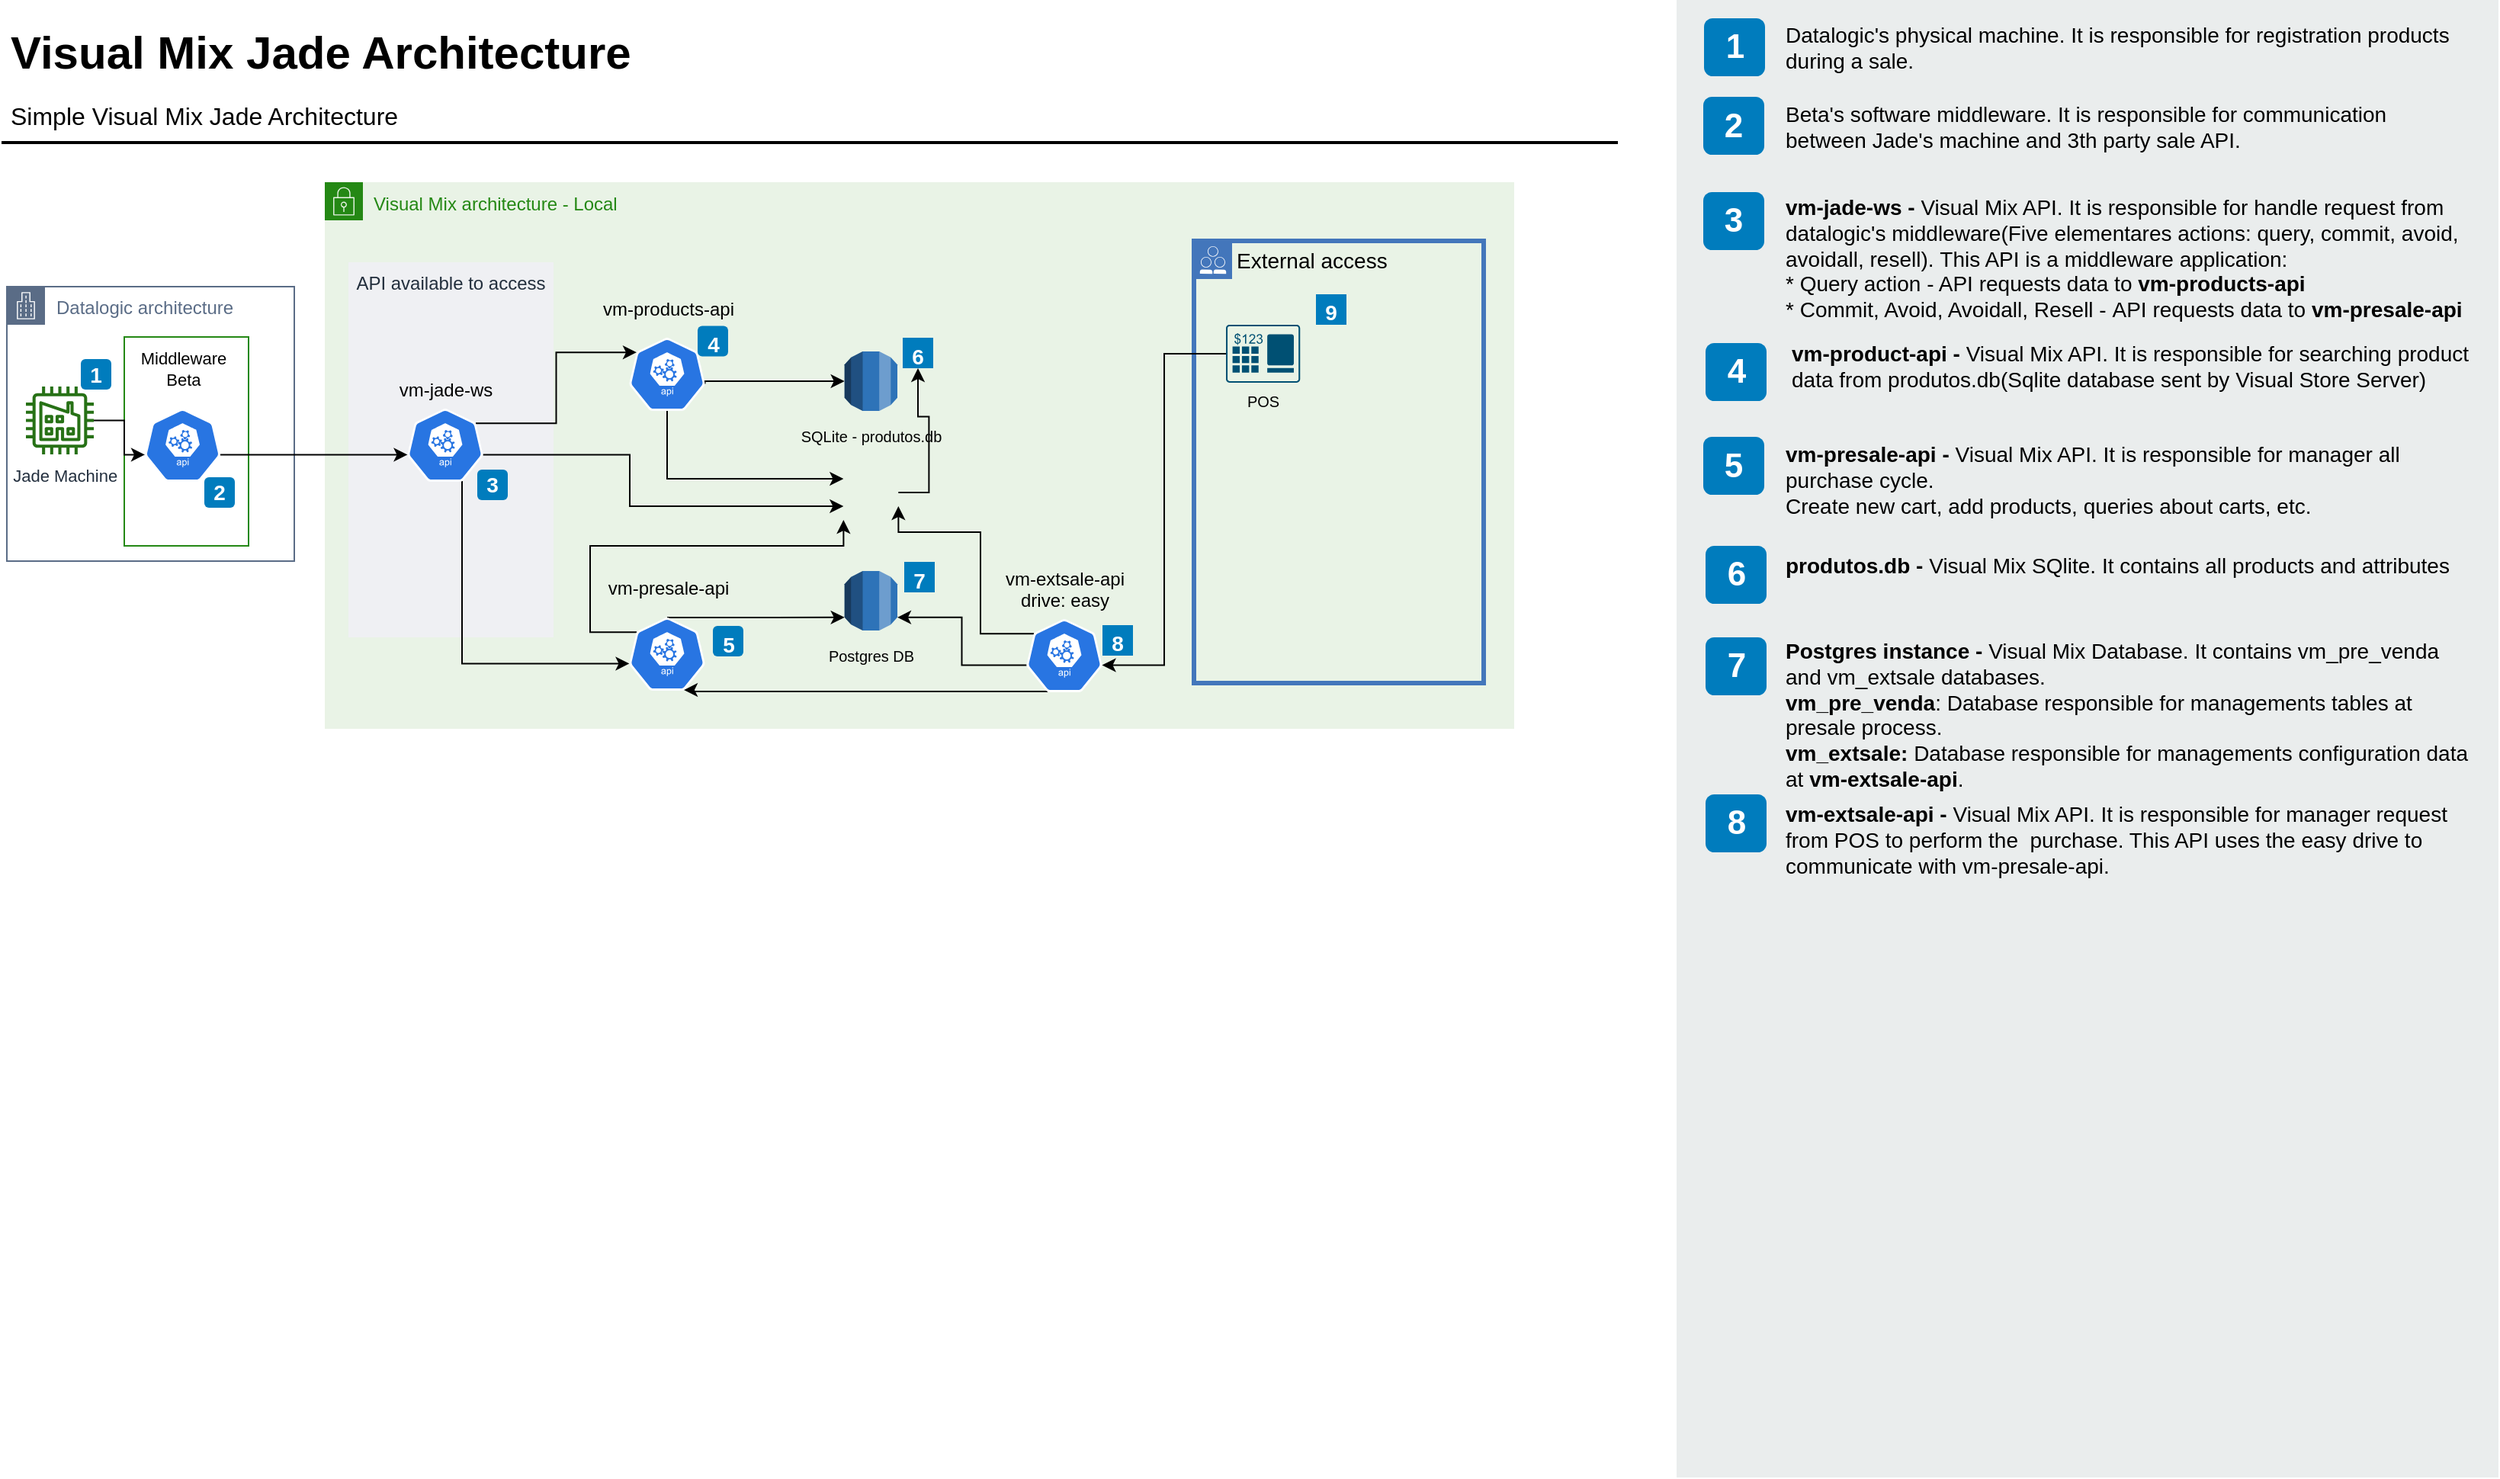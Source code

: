 <mxfile version="13.6.2" type="github">
  <diagram id="Ht1M8jgEwFfnCIfOTk4-" name="Page-1">
    <mxGraphModel dx="1660" dy="1324" grid="1" gridSize="10" guides="1" tooltips="1" connect="1" arrows="1" fold="1" page="1" pageScale="1" pageWidth="827" pageHeight="1169" math="0" shadow="0">
      <root>
        <mxCell id="0" />
        <mxCell id="1" parent="0" />
        <mxCell id="UEzPUAAOIrF-is8g5C7q-1" value="Datalogic architecture" style="points=[[0,0],[0.25,0],[0.5,0],[0.75,0],[1,0],[1,0.25],[1,0.5],[1,0.75],[1,1],[0.75,1],[0.5,1],[0.25,1],[0,1],[0,0.75],[0,0.5],[0,0.25]];outlineConnect=0;gradientColor=none;html=1;whiteSpace=wrap;fontSize=12;fontStyle=0;shape=mxgraph.aws4.group;grIcon=mxgraph.aws4.group_corporate_data_center;strokeColor=#5A6C86;fillColor=none;verticalAlign=top;align=left;spacingLeft=30;fontColor=#5A6C86;dashed=0;" parent="1" vertex="1">
          <mxGeometry x="11.5" y="240" width="188.5" height="180" as="geometry" />
        </mxCell>
        <mxCell id="UEzPUAAOIrF-is8g5C7q-5" value="" style="whiteSpace=wrap;html=1;dashed=0;fontColor=#AAB7B8;fontStyle=0;align=left;verticalAlign=top;strokeColor=#248814;fillColor=none;gradientColor=none;spacingLeft=30;" parent="1" vertex="1">
          <mxGeometry x="88.5" y="273" width="81.5" height="137" as="geometry" />
        </mxCell>
        <mxCell id="-QjtrjUzRDEMRZ5MF8oH-9" value="1" style="rounded=1;whiteSpace=wrap;html=1;fillColor=#007CBD;strokeColor=none;fontColor=#FFFFFF;fontStyle=1;fontSize=14;" parent="1" vertex="1">
          <mxGeometry x="60" y="287.5" width="20" height="20" as="geometry" />
        </mxCell>
        <mxCell id="-QjtrjUzRDEMRZ5MF8oH-47" value="Visual Mix Jade Architecture" style="text;html=1;resizable=0;points=[];autosize=1;align=left;verticalAlign=top;spacingTop=-4;fontSize=30;fontStyle=1" parent="1" vertex="1">
          <mxGeometry x="12" y="65.5" width="420" height="40" as="geometry" />
        </mxCell>
        <mxCell id="-QjtrjUzRDEMRZ5MF8oH-48" value="Simple Visual Mix Jade Architecture" style="text;html=1;resizable=0;points=[];autosize=1;align=left;verticalAlign=top;spacingTop=-4;fontSize=16" parent="1" vertex="1">
          <mxGeometry x="12" y="115.5" width="270" height="20" as="geometry" />
        </mxCell>
        <mxCell id="SCVMTBWpLvtzJIhz15lM-1" value="" style="line;strokeWidth=2;html=1;fontSize=14;" parent="1" vertex="1">
          <mxGeometry x="8" y="140.5" width="1060" height="10" as="geometry" />
        </mxCell>
        <mxCell id="7OVz4w7n9kzEPWy-4BBC-3" value="" style="rounded=0;whiteSpace=wrap;html=1;fillColor=#EAEDED;fontSize=22;fontColor=#FFFFFF;strokeColor=none;labelBackgroundColor=none;" parent="1" vertex="1">
          <mxGeometry x="1106.5" y="52" width="539" height="969" as="geometry" />
        </mxCell>
        <mxCell id="7OVz4w7n9kzEPWy-4BBC-4" value="1" style="rounded=1;whiteSpace=wrap;html=1;fillColor=#007CBD;strokeColor=none;fontColor=#FFFFFF;fontStyle=1;fontSize=22;labelBackgroundColor=none;" parent="1" vertex="1">
          <mxGeometry x="1124.5" y="64" width="40" height="38" as="geometry" />
        </mxCell>
        <mxCell id="7OVz4w7n9kzEPWy-4BBC-5" value="2" style="rounded=1;whiteSpace=wrap;html=1;fillColor=#007CBD;strokeColor=none;fontColor=#FFFFFF;fontStyle=1;fontSize=22;labelBackgroundColor=none;" parent="1" vertex="1">
          <mxGeometry x="1124" y="115.5" width="40" height="38" as="geometry" />
        </mxCell>
        <mxCell id="7OVz4w7n9kzEPWy-4BBC-6" value="3" style="rounded=1;whiteSpace=wrap;html=1;fillColor=#007CBD;strokeColor=none;fontColor=#FFFFFF;fontStyle=1;fontSize=22;labelBackgroundColor=none;" parent="1" vertex="1">
          <mxGeometry x="1124" y="178" width="40" height="38" as="geometry" />
        </mxCell>
        <mxCell id="7OVz4w7n9kzEPWy-4BBC-7" value="4" style="rounded=1;whiteSpace=wrap;html=1;fillColor=#007CBD;strokeColor=none;fontColor=#FFFFFF;fontStyle=1;fontSize=22;labelBackgroundColor=none;" parent="1" vertex="1">
          <mxGeometry x="1125.5" y="277" width="40" height="38" as="geometry" />
        </mxCell>
        <mxCell id="7OVz4w7n9kzEPWy-4BBC-8" value="5" style="rounded=1;whiteSpace=wrap;html=1;fillColor=#007CBD;strokeColor=none;fontColor=#FFFFFF;fontStyle=1;fontSize=22;labelBackgroundColor=none;" parent="1" vertex="1">
          <mxGeometry x="1124" y="338.5" width="40" height="38" as="geometry" />
        </mxCell>
        <mxCell id="7OVz4w7n9kzEPWy-4BBC-9" value="6" style="rounded=1;whiteSpace=wrap;html=1;fillColor=#007CBD;strokeColor=none;fontColor=#FFFFFF;fontStyle=1;fontSize=22;labelBackgroundColor=none;" parent="1" vertex="1">
          <mxGeometry x="1125.5" y="410" width="40" height="38" as="geometry" />
        </mxCell>
        <mxCell id="7OVz4w7n9kzEPWy-4BBC-10" value="7" style="rounded=1;whiteSpace=wrap;html=1;fillColor=#007CBD;strokeColor=none;fontColor=#FFFFFF;fontStyle=1;fontSize=22;labelBackgroundColor=none;" parent="1" vertex="1">
          <mxGeometry x="1125.5" y="470" width="40" height="38" as="geometry" />
        </mxCell>
        <mxCell id="7OVz4w7n9kzEPWy-4BBC-11" value="8" style="rounded=1;whiteSpace=wrap;html=1;fillColor=#007CBD;strokeColor=none;fontColor=#FFFFFF;fontStyle=1;fontSize=22;labelBackgroundColor=none;" parent="1" vertex="1">
          <mxGeometry x="1125.5" y="573" width="40" height="38" as="geometry" />
        </mxCell>
        <mxCell id="7OVz4w7n9kzEPWy-4BBC-13" value="&lt;span&gt;Datalogic&#39;s physical&amp;nbsp;machine. It is responsible&amp;nbsp;for&amp;nbsp;registration products during a sale.&amp;nbsp;&lt;br&gt;&lt;br&gt;&lt;/span&gt;" style="text;html=1;align=left;verticalAlign=top;spacingTop=-4;fontSize=14;labelBackgroundColor=none;whiteSpace=wrap;" parent="1" vertex="1">
          <mxGeometry x="1176" y="63.5" width="449" height="46.5" as="geometry" />
        </mxCell>
        <mxCell id="7OVz4w7n9kzEPWy-4BBC-14" value="Beta&#39;s software middleware. It is responsible for communication between Jade&#39;s machine and 3th party sale API." style="text;html=1;align=left;verticalAlign=top;spacingTop=-4;fontSize=14;labelBackgroundColor=none;whiteSpace=wrap;" parent="1" vertex="1">
          <mxGeometry x="1176" y="116" width="450" height="43.5" as="geometry" />
        </mxCell>
        <mxCell id="7OVz4w7n9kzEPWy-4BBC-15" value="&lt;b&gt;vm-jade-ws -&amp;nbsp;&lt;/b&gt;Visual Mix API. It is responsible for handle request from datalogic&#39;s middleware(Five elementares actions: query, commit, avoid, avoidall, resell).&amp;nbsp;This API is a middleware application: &lt;br&gt;* Query action - API requests data to &lt;b&gt;vm-products-api&lt;br&gt;&lt;/b&gt;* Commit, Avoid, Avoidall, Resell -&amp;nbsp;API requests data to&amp;nbsp;&lt;b&gt;vm-presale-api&lt;/b&gt;" style="text;html=1;align=left;verticalAlign=top;spacingTop=-4;fontSize=14;labelBackgroundColor=none;whiteSpace=wrap;" parent="1" vertex="1">
          <mxGeometry x="1176" y="176.5" width="450" height="117" as="geometry" />
        </mxCell>
        <mxCell id="7OVz4w7n9kzEPWy-4BBC-16" value="&lt;span&gt;&lt;b&gt;vm-product-api&amp;nbsp;&lt;/b&gt;&lt;/span&gt;&lt;b&gt;-&amp;nbsp;&lt;/b&gt;Visual Mix API. It is responsible for searching product data from produtos.db(Sqlite database sent by Visual Store Server)" style="text;html=1;align=left;verticalAlign=top;spacingTop=-4;fontSize=14;labelBackgroundColor=none;whiteSpace=wrap;" parent="1" vertex="1">
          <mxGeometry x="1179.5" y="272.5" width="450" height="49.5" as="geometry" />
        </mxCell>
        <mxCell id="7OVz4w7n9kzEPWy-4BBC-17" value="&lt;b&gt;vm-presale-api&amp;nbsp;&lt;/b&gt;&lt;b&gt;-&amp;nbsp;&lt;/b&gt;Visual Mix API. It is responsible for manager all purchase cycle. &lt;br&gt;Create new cart, add products, queries about carts, etc." style="text;html=1;align=left;verticalAlign=top;spacingTop=-4;fontSize=14;labelBackgroundColor=none;whiteSpace=wrap;" parent="1" vertex="1">
          <mxGeometry x="1176" y="338.5" width="449" height="62.5" as="geometry" />
        </mxCell>
        <mxCell id="7OVz4w7n9kzEPWy-4BBC-18" value="&lt;b&gt;produtos.db&amp;nbsp;&lt;/b&gt;&lt;b&gt;-&amp;nbsp;&lt;/b&gt;Visual Mix&amp;nbsp;SQlite.&amp;nbsp;It contains all products and attributes&amp;nbsp;&lt;br&gt;" style="text;html=1;align=left;verticalAlign=top;spacingTop=-4;fontSize=14;labelBackgroundColor=none;whiteSpace=wrap;" parent="1" vertex="1">
          <mxGeometry x="1176" y="411.5" width="450" height="28.5" as="geometry" />
        </mxCell>
        <mxCell id="7OVz4w7n9kzEPWy-4BBC-20" value="&lt;b&gt;vm-extsale-api&amp;nbsp;&lt;/b&gt;&lt;b&gt;-&amp;nbsp;&lt;/b&gt;Visual Mix API. It is responsible for manager request from POS to perform the &amp;nbsp;purchase. This API uses the easy drive to communicate with vm-presale-api." style="text;html=1;align=left;verticalAlign=top;spacingTop=-4;fontSize=14;labelBackgroundColor=none;whiteSpace=wrap;" parent="1" vertex="1">
          <mxGeometry x="1176" y="574.5" width="449" height="55.5" as="geometry" />
        </mxCell>
        <mxCell id="J2uJuzHB50UTJ_rWJ9Sv-48" style="edgeStyle=orthogonalEdgeStyle;rounded=0;orthogonalLoop=1;jettySize=auto;html=1;entryX=0.005;entryY=0.63;entryDx=0;entryDy=0;entryPerimeter=0;fontSize=10;" edge="1" parent="1" source="UEzPUAAOIrF-is8g5C7q-6" target="J2uJuzHB50UTJ_rWJ9Sv-2">
          <mxGeometry relative="1" as="geometry" />
        </mxCell>
        <mxCell id="UEzPUAAOIrF-is8g5C7q-6" value="&amp;nbsp; &lt;font style=&quot;font-size: 11px&quot;&gt;Jade Machine&lt;/font&gt;" style="outlineConnect=0;fontColor=#232F3E;gradientColor=none;fillColor=#277116;strokeColor=none;dashed=0;verticalLabelPosition=bottom;verticalAlign=top;align=center;html=1;fontSize=12;fontStyle=0;aspect=fixed;pointerEvents=1;shape=mxgraph.aws4.factory;" parent="1" vertex="1">
          <mxGeometry x="24" y="305.5" width="44.5" height="44.5" as="geometry" />
        </mxCell>
        <mxCell id="UEzPUAAOIrF-is8g5C7q-10" value="2" style="rounded=1;whiteSpace=wrap;html=1;fillColor=#007CBD;strokeColor=none;fontColor=#FFFFFF;fontStyle=1;fontSize=14;" parent="1" vertex="1">
          <mxGeometry x="141" y="365" width="20" height="20" as="geometry" />
        </mxCell>
        <mxCell id="J2uJuzHB50UTJ_rWJ9Sv-2" value="&lt;font style=&quot;font-size: 11px&quot;&gt;Middleware &lt;br&gt;Beta&lt;br&gt;&lt;br&gt;&lt;br&gt;&lt;br&gt;&lt;br&gt;&lt;br&gt;&lt;br&gt;&lt;br&gt;&lt;/font&gt;" style="html=1;dashed=0;whitespace=wrap;fillColor=#2875E2;strokeColor=#ffffff;points=[[0.005,0.63,0],[0.1,0.2,0],[0.9,0.2,0],[0.5,0,0],[0.995,0.63,0],[0.72,0.99,0],[0.5,1,0],[0.28,0.99,0]];shape=mxgraph.kubernetes.icon;prIcon=api" vertex="1" parent="1">
          <mxGeometry x="101.75" y="320" width="50" height="48" as="geometry" />
        </mxCell>
        <mxCell id="J2uJuzHB50UTJ_rWJ9Sv-3" value="Visual Mix architecture - Local" style="points=[[0,0],[0.25,0],[0.5,0],[0.75,0],[1,0],[1,0.25],[1,0.5],[1,0.75],[1,1],[0.75,1],[0.5,1],[0.25,1],[0,1],[0,0.75],[0,0.5],[0,0.25]];outlineConnect=0;gradientColor=none;html=1;whiteSpace=wrap;fontSize=12;fontStyle=0;shape=mxgraph.aws4.group;grIcon=mxgraph.aws4.group_security_group;grStroke=0;strokeColor=#248814;fillColor=#E9F3E6;verticalAlign=top;align=left;spacingLeft=30;fontColor=#248814;dashed=0;" vertex="1" parent="1">
          <mxGeometry x="220" y="171.5" width="780" height="358.5" as="geometry" />
        </mxCell>
        <mxCell id="J2uJuzHB50UTJ_rWJ9Sv-4" value="API available to access" style="fillColor=#EFF0F3;strokeColor=none;dashed=0;verticalAlign=top;fontStyle=0;fontColor=#232F3D;" vertex="1" parent="1">
          <mxGeometry x="235.5" y="224" width="134.5" height="246" as="geometry" />
        </mxCell>
        <mxCell id="J2uJuzHB50UTJ_rWJ9Sv-18" style="edgeStyle=orthogonalEdgeStyle;rounded=0;orthogonalLoop=1;jettySize=auto;html=1;exitX=0.9;exitY=0.2;exitDx=0;exitDy=0;exitPerimeter=0;fontSize=14;entryX=0.1;entryY=0.2;entryDx=0;entryDy=0;entryPerimeter=0;" edge="1" parent="1" source="J2uJuzHB50UTJ_rWJ9Sv-5" target="J2uJuzHB50UTJ_rWJ9Sv-10">
          <mxGeometry relative="1" as="geometry">
            <mxPoint x="378" y="350" as="targetPoint" />
          </mxGeometry>
        </mxCell>
        <mxCell id="J2uJuzHB50UTJ_rWJ9Sv-19" style="edgeStyle=orthogonalEdgeStyle;rounded=0;orthogonalLoop=1;jettySize=auto;html=1;exitX=0.72;exitY=0.99;exitDx=0;exitDy=0;exitPerimeter=0;entryX=0.005;entryY=0.63;entryDx=0;entryDy=0;entryPerimeter=0;fontSize=14;" edge="1" parent="1" source="J2uJuzHB50UTJ_rWJ9Sv-5" target="J2uJuzHB50UTJ_rWJ9Sv-11">
          <mxGeometry relative="1" as="geometry" />
        </mxCell>
        <mxCell id="J2uJuzHB50UTJ_rWJ9Sv-63" style="edgeStyle=orthogonalEdgeStyle;rounded=0;orthogonalLoop=1;jettySize=auto;html=1;exitX=0.995;exitY=0.63;exitDx=0;exitDy=0;exitPerimeter=0;entryX=0;entryY=0.75;entryDx=0;entryDy=0;fontSize=10;" edge="1" parent="1" source="J2uJuzHB50UTJ_rWJ9Sv-5" target="J2uJuzHB50UTJ_rWJ9Sv-54">
          <mxGeometry relative="1" as="geometry">
            <Array as="points">
              <mxPoint x="420" y="350" />
              <mxPoint x="420" y="384" />
            </Array>
          </mxGeometry>
        </mxCell>
        <mxCell id="J2uJuzHB50UTJ_rWJ9Sv-5" value="vm-jade-ws&lt;br&gt;&lt;br&gt;&lt;br&gt;&lt;br&gt;&lt;br&gt;&lt;br&gt;" style="html=1;dashed=0;whitespace=wrap;fillColor=#2875E2;strokeColor=#ffffff;points=[[0.005,0.63,0],[0.1,0.2,0],[0.9,0.2,0],[0.5,0,0],[0.995,0.63,0],[0.72,0.99,0],[0.5,1,0],[0.28,0.99,0]];shape=mxgraph.kubernetes.icon;prIcon=api" vertex="1" parent="1">
          <mxGeometry x="274" y="320" width="50" height="48" as="geometry" />
        </mxCell>
        <mxCell id="UEzPUAAOIrF-is8g5C7q-19" value="3" style="rounded=1;whiteSpace=wrap;html=1;fillColor=#007CBD;strokeColor=none;fontColor=#FFFFFF;fontStyle=1;fontSize=14;" parent="1" vertex="1">
          <mxGeometry x="320" y="360" width="20" height="20" as="geometry" />
        </mxCell>
        <mxCell id="J2uJuzHB50UTJ_rWJ9Sv-8" style="edgeStyle=orthogonalEdgeStyle;rounded=0;orthogonalLoop=1;jettySize=auto;html=1;exitX=0.995;exitY=0.63;exitDx=0;exitDy=0;exitPerimeter=0;entryX=0.005;entryY=0.63;entryDx=0;entryDy=0;entryPerimeter=0;" edge="1" parent="1" source="J2uJuzHB50UTJ_rWJ9Sv-2" target="J2uJuzHB50UTJ_rWJ9Sv-5">
          <mxGeometry relative="1" as="geometry" />
        </mxCell>
        <mxCell id="J2uJuzHB50UTJ_rWJ9Sv-30" style="edgeStyle=orthogonalEdgeStyle;rounded=0;orthogonalLoop=1;jettySize=auto;html=1;exitX=0.995;exitY=0.63;exitDx=0;exitDy=0;exitPerimeter=0;entryX=0;entryY=0.5;entryDx=0;entryDy=0;entryPerimeter=0;fontSize=14;" edge="1" parent="1" source="J2uJuzHB50UTJ_rWJ9Sv-10" target="J2uJuzHB50UTJ_rWJ9Sv-28">
          <mxGeometry relative="1" as="geometry">
            <Array as="points">
              <mxPoint x="469" y="302" />
            </Array>
          </mxGeometry>
        </mxCell>
        <mxCell id="J2uJuzHB50UTJ_rWJ9Sv-59" style="edgeStyle=orthogonalEdgeStyle;rounded=0;orthogonalLoop=1;jettySize=auto;html=1;exitX=0.5;exitY=1;exitDx=0;exitDy=0;exitPerimeter=0;entryX=0;entryY=0.25;entryDx=0;entryDy=0;fontSize=10;" edge="1" parent="1" source="J2uJuzHB50UTJ_rWJ9Sv-10" target="J2uJuzHB50UTJ_rWJ9Sv-54">
          <mxGeometry relative="1" as="geometry" />
        </mxCell>
        <mxCell id="J2uJuzHB50UTJ_rWJ9Sv-10" value="vm-products-api&lt;br&gt;&lt;br&gt;&lt;br&gt;&lt;br&gt;&lt;br&gt;&lt;br&gt;&lt;br&gt;" style="html=1;dashed=0;whitespace=wrap;fillColor=#2875E2;strokeColor=#ffffff;points=[[0.005,0.63,0],[0.1,0.2,0],[0.9,0.2,0],[0.5,0,0],[0.995,0.63,0],[0.72,0.99,0],[0.5,1,0],[0.28,0.99,0]];shape=mxgraph.kubernetes.icon;prIcon=api" vertex="1" parent="1">
          <mxGeometry x="419.5" y="273.5" width="50" height="48" as="geometry" />
        </mxCell>
        <mxCell id="J2uJuzHB50UTJ_rWJ9Sv-24" style="edgeStyle=orthogonalEdgeStyle;rounded=0;orthogonalLoop=1;jettySize=auto;html=1;exitX=0.5;exitY=0;exitDx=0;exitDy=0;exitPerimeter=0;fontSize=14;entryX=0;entryY=0.78;entryDx=0;entryDy=0;entryPerimeter=0;" edge="1" parent="1" source="J2uJuzHB50UTJ_rWJ9Sv-11" target="J2uJuzHB50UTJ_rWJ9Sv-26">
          <mxGeometry relative="1" as="geometry">
            <mxPoint x="547" y="450" as="targetPoint" />
            <Array as="points">
              <mxPoint x="480" y="457" />
              <mxPoint x="480" y="457" />
            </Array>
          </mxGeometry>
        </mxCell>
        <mxCell id="J2uJuzHB50UTJ_rWJ9Sv-58" style="edgeStyle=orthogonalEdgeStyle;rounded=0;orthogonalLoop=1;jettySize=auto;html=1;exitX=0.1;exitY=0.2;exitDx=0;exitDy=0;exitPerimeter=0;entryX=0;entryY=1;entryDx=0;entryDy=0;fontSize=10;" edge="1" parent="1" source="J2uJuzHB50UTJ_rWJ9Sv-11" target="J2uJuzHB50UTJ_rWJ9Sv-54">
          <mxGeometry relative="1" as="geometry">
            <mxPoint x="418.5" y="466.6" as="sourcePoint" />
            <mxPoint x="558.0" y="410.0" as="targetPoint" />
            <Array as="points">
              <mxPoint x="394" y="467" />
              <mxPoint x="394" y="410" />
            </Array>
          </mxGeometry>
        </mxCell>
        <mxCell id="J2uJuzHB50UTJ_rWJ9Sv-11" value="vm-presale-api&lt;br&gt;&lt;br&gt;&lt;br&gt;&lt;br&gt;&lt;br&gt;&lt;br&gt;&lt;br&gt;" style="html=1;dashed=0;whitespace=wrap;fillColor=#2875E2;strokeColor=#ffffff;points=[[0.005,0.63,0],[0.1,0.2,0],[0.9,0.2,0],[0.5,0,0],[0.995,0.63,0],[0.72,0.99,0],[0.5,1,0],[0.28,0.99,0]];shape=mxgraph.kubernetes.icon;prIcon=api" vertex="1" parent="1">
          <mxGeometry x="419.5" y="457" width="50" height="48" as="geometry" />
        </mxCell>
        <mxCell id="UEzPUAAOIrF-is8g5C7q-20" value="&lt;font style=&quot;font-size: 14px&quot;&gt;4&lt;/font&gt;" style="rounded=1;whiteSpace=wrap;html=1;fillColor=#007CBD;strokeColor=none;fontColor=#FFFFFF;fontStyle=1;fontSize=22;" parent="1" vertex="1">
          <mxGeometry x="464.5" y="265.75" width="20" height="20" as="geometry" />
        </mxCell>
        <mxCell id="J2uJuzHB50UTJ_rWJ9Sv-20" value="&lt;span style=&quot;font-size: 14px&quot;&gt;5&lt;/span&gt;" style="rounded=1;whiteSpace=wrap;html=1;fillColor=#007CBD;strokeColor=none;fontColor=#FFFFFF;fontStyle=1;fontSize=22;" vertex="1" parent="1">
          <mxGeometry x="474.5" y="462.5" width="20" height="20" as="geometry" />
        </mxCell>
        <mxCell id="J2uJuzHB50UTJ_rWJ9Sv-26" value="&lt;font style=&quot;font-size: 10px&quot;&gt;Postgres DB&lt;/font&gt;" style="outlineConnect=0;dashed=0;verticalLabelPosition=bottom;verticalAlign=top;align=center;html=1;shape=mxgraph.aws3.rds;fillColor=#2E73B8;gradientColor=none;fontSize=14;" vertex="1" parent="1">
          <mxGeometry x="560.84" y="426.5" width="34.66" height="39" as="geometry" />
        </mxCell>
        <mxCell id="J2uJuzHB50UTJ_rWJ9Sv-28" value="&lt;font style=&quot;font-size: 10px&quot;&gt;SQLite - produtos.db&lt;/font&gt;" style="outlineConnect=0;dashed=0;verticalLabelPosition=bottom;verticalAlign=top;align=center;html=1;shape=mxgraph.aws3.rds;fillColor=#2E73B8;gradientColor=none;fontSize=14;" vertex="1" parent="1">
          <mxGeometry x="560.84" y="282.5" width="34.66" height="39" as="geometry" />
        </mxCell>
        <mxCell id="J2uJuzHB50UTJ_rWJ9Sv-31" value="&lt;span style=&quot;font-size: 14px&quot;&gt;6&lt;/span&gt;" style="rounded=1;whiteSpace=wrap;html=1;fillColor=#007CBD;strokeColor=none;fontColor=#FFFFFF;fontStyle=1;fontSize=22;arcSize=0;" vertex="1" parent="1">
          <mxGeometry x="599" y="273.5" width="20" height="20" as="geometry" />
        </mxCell>
        <mxCell id="J2uJuzHB50UTJ_rWJ9Sv-33" value="&lt;span style=&quot;font-size: 14px&quot;&gt;7&lt;/span&gt;" style="rounded=1;whiteSpace=wrap;html=1;fillColor=#007CBD;strokeColor=none;fontColor=#FFFFFF;fontStyle=1;fontSize=22;arcSize=0;" vertex="1" parent="1">
          <mxGeometry x="600" y="420.5" width="20" height="20" as="geometry" />
        </mxCell>
        <mxCell id="J2uJuzHB50UTJ_rWJ9Sv-60" style="edgeStyle=orthogonalEdgeStyle;rounded=0;orthogonalLoop=1;jettySize=auto;html=1;exitX=0.28;exitY=0.99;exitDx=0;exitDy=0;exitPerimeter=0;entryX=0.72;entryY=0.99;entryDx=0;entryDy=0;entryPerimeter=0;fontSize=10;" edge="1" parent="1" source="J2uJuzHB50UTJ_rWJ9Sv-34" target="J2uJuzHB50UTJ_rWJ9Sv-11">
          <mxGeometry relative="1" as="geometry">
            <Array as="points">
              <mxPoint x="460" y="506" />
              <mxPoint x="460" y="505" />
            </Array>
          </mxGeometry>
        </mxCell>
        <mxCell id="J2uJuzHB50UTJ_rWJ9Sv-61" style="edgeStyle=orthogonalEdgeStyle;rounded=0;orthogonalLoop=1;jettySize=auto;html=1;exitX=0.005;exitY=0.63;exitDx=0;exitDy=0;exitPerimeter=0;entryX=1;entryY=0.78;entryDx=0;entryDy=0;entryPerimeter=0;fontSize=10;" edge="1" parent="1" source="J2uJuzHB50UTJ_rWJ9Sv-34" target="J2uJuzHB50UTJ_rWJ9Sv-26">
          <mxGeometry relative="1" as="geometry" />
        </mxCell>
        <mxCell id="J2uJuzHB50UTJ_rWJ9Sv-62" style="edgeStyle=orthogonalEdgeStyle;rounded=0;orthogonalLoop=1;jettySize=auto;html=1;exitX=0.1;exitY=0.2;exitDx=0;exitDy=0;exitPerimeter=0;entryX=1;entryY=0.75;entryDx=0;entryDy=0;fontSize=10;" edge="1" parent="1" source="J2uJuzHB50UTJ_rWJ9Sv-34" target="J2uJuzHB50UTJ_rWJ9Sv-54">
          <mxGeometry relative="1" as="geometry">
            <Array as="points">
              <mxPoint x="650" y="468" />
              <mxPoint x="650" y="401" />
            </Array>
          </mxGeometry>
        </mxCell>
        <mxCell id="J2uJuzHB50UTJ_rWJ9Sv-34" value="vm-extsale-api&lt;br&gt;drive: easy&lt;br&gt;&lt;br&gt;&lt;br&gt;&lt;br&gt;&lt;br&gt;&lt;br&gt;&lt;br&gt;" style="html=1;dashed=0;whitespace=wrap;fillColor=#2875E2;strokeColor=#ffffff;points=[[0.005,0.63,0],[0.1,0.2,0],[0.9,0.2,0],[0.5,0,0],[0.995,0.63,0],[0.72,0.99,0],[0.5,1,0],[0.28,0.99,0]];shape=mxgraph.kubernetes.icon;prIcon=api" vertex="1" parent="1">
          <mxGeometry x="680" y="458" width="50" height="48" as="geometry" />
        </mxCell>
        <mxCell id="J2uJuzHB50UTJ_rWJ9Sv-36" value="&lt;span style=&quot;font-size: 14px&quot;&gt;8&lt;/span&gt;" style="rounded=1;whiteSpace=wrap;html=1;fillColor=#007CBD;strokeColor=none;fontColor=#FFFFFF;fontStyle=1;fontSize=22;arcSize=0;" vertex="1" parent="1">
          <mxGeometry x="730" y="462" width="20" height="20" as="geometry" />
        </mxCell>
        <mxCell id="J2uJuzHB50UTJ_rWJ9Sv-41" value="External access" style="shape=mxgraph.ibm.box;prType=public;fontStyle=0;verticalAlign=top;align=left;spacingLeft=32;spacingTop=4;fillColor=none;rounded=0;whiteSpace=wrap;html=1;strokeColor=#4376BB;strokeWidth=3;dashed=0;container=1;spacing=-4;collapsible=0;expand=0;recursiveResize=0;fontSize=14;" vertex="1" parent="1">
          <mxGeometry x="790" y="210" width="190" height="290" as="geometry" />
        </mxCell>
        <mxCell id="J2uJuzHB50UTJ_rWJ9Sv-40" value="POS" style="points=[[0.015,0.015,0],[0.985,0.015,0],[0.985,0.985,0],[0.015,0.985,0],[0.25,0,0],[0.5,0,0],[0.75,0,0],[1,0.25,0],[1,0.5,0],[1,0.75,0],[0.75,1,0],[0.5,1,0],[0.25,1,0],[0,0.75,0],[0,0.5,0],[0,0.25,0]];verticalLabelPosition=bottom;html=1;verticalAlign=top;aspect=fixed;align=center;pointerEvents=1;shape=mxgraph.cisco19.pos;fillColor=#005073;strokeColor=none;fontSize=10;" vertex="1" parent="J2uJuzHB50UTJ_rWJ9Sv-41">
          <mxGeometry x="21" y="55" width="48.64" height="38" as="geometry" />
        </mxCell>
        <mxCell id="J2uJuzHB50UTJ_rWJ9Sv-43" value="&lt;span style=&quot;font-size: 14px&quot;&gt;9&lt;/span&gt;" style="rounded=1;whiteSpace=wrap;html=1;fillColor=#007CBD;strokeColor=none;fontColor=#FFFFFF;fontStyle=1;fontSize=22;arcSize=0;" vertex="1" parent="J2uJuzHB50UTJ_rWJ9Sv-41">
          <mxGeometry x="80" y="35" width="20" height="20" as="geometry" />
        </mxCell>
        <mxCell id="J2uJuzHB50UTJ_rWJ9Sv-42" style="edgeStyle=orthogonalEdgeStyle;rounded=0;orthogonalLoop=1;jettySize=auto;html=1;exitX=0;exitY=0.5;exitDx=0;exitDy=0;exitPerimeter=0;entryX=0.995;entryY=0.63;entryDx=0;entryDy=0;entryPerimeter=0;fontSize=10;" edge="1" parent="1" source="J2uJuzHB50UTJ_rWJ9Sv-40" target="J2uJuzHB50UTJ_rWJ9Sv-34">
          <mxGeometry relative="1" as="geometry" />
        </mxCell>
        <mxCell id="J2uJuzHB50UTJ_rWJ9Sv-65" value="" style="edgeStyle=orthogonalEdgeStyle;rounded=0;orthogonalLoop=1;jettySize=auto;html=1;fontSize=10;" edge="1" parent="1" source="J2uJuzHB50UTJ_rWJ9Sv-54" target="J2uJuzHB50UTJ_rWJ9Sv-31">
          <mxGeometry relative="1" as="geometry" />
        </mxCell>
        <mxCell id="J2uJuzHB50UTJ_rWJ9Sv-54" value="" style="shape=image;html=1;verticalAlign=top;verticalLabelPosition=bottom;labelBackgroundColor=#ffffff;imageAspect=0;aspect=fixed;image=https://cdn1.iconfinder.com/data/icons/anycolor-common-type-files-pack/512/log_anycolor-128.png;fontSize=10;" vertex="1" parent="1">
          <mxGeometry x="560.17" y="357" width="36" height="36" as="geometry" />
        </mxCell>
        <mxCell id="J2uJuzHB50UTJ_rWJ9Sv-67" value="&lt;b&gt;Postgres instance&amp;nbsp;&lt;/b&gt;&lt;b&gt;-&amp;nbsp;&lt;/b&gt;Visual Mix&amp;nbsp;Database.&amp;nbsp;It contains vm_pre_venda and vm_extsale databases.&lt;br&gt;&lt;b&gt;vm_pre_venda&lt;/b&gt;: Database responsible for managements tables at presale process.&lt;br&gt;&lt;b&gt;vm_extsale:&amp;nbsp;&lt;/b&gt;Database responsible for managements configuration data at &lt;b&gt;vm-extsale-api&lt;/b&gt;.&lt;b&gt;&lt;br&gt;&amp;nbsp;&lt;/b&gt;" style="text;html=1;align=left;verticalAlign=top;spacingTop=-4;fontSize=14;labelBackgroundColor=none;whiteSpace=wrap;" vertex="1" parent="1">
          <mxGeometry x="1176" y="467.75" width="450" height="105.25" as="geometry" />
        </mxCell>
      </root>
    </mxGraphModel>
  </diagram>
</mxfile>
